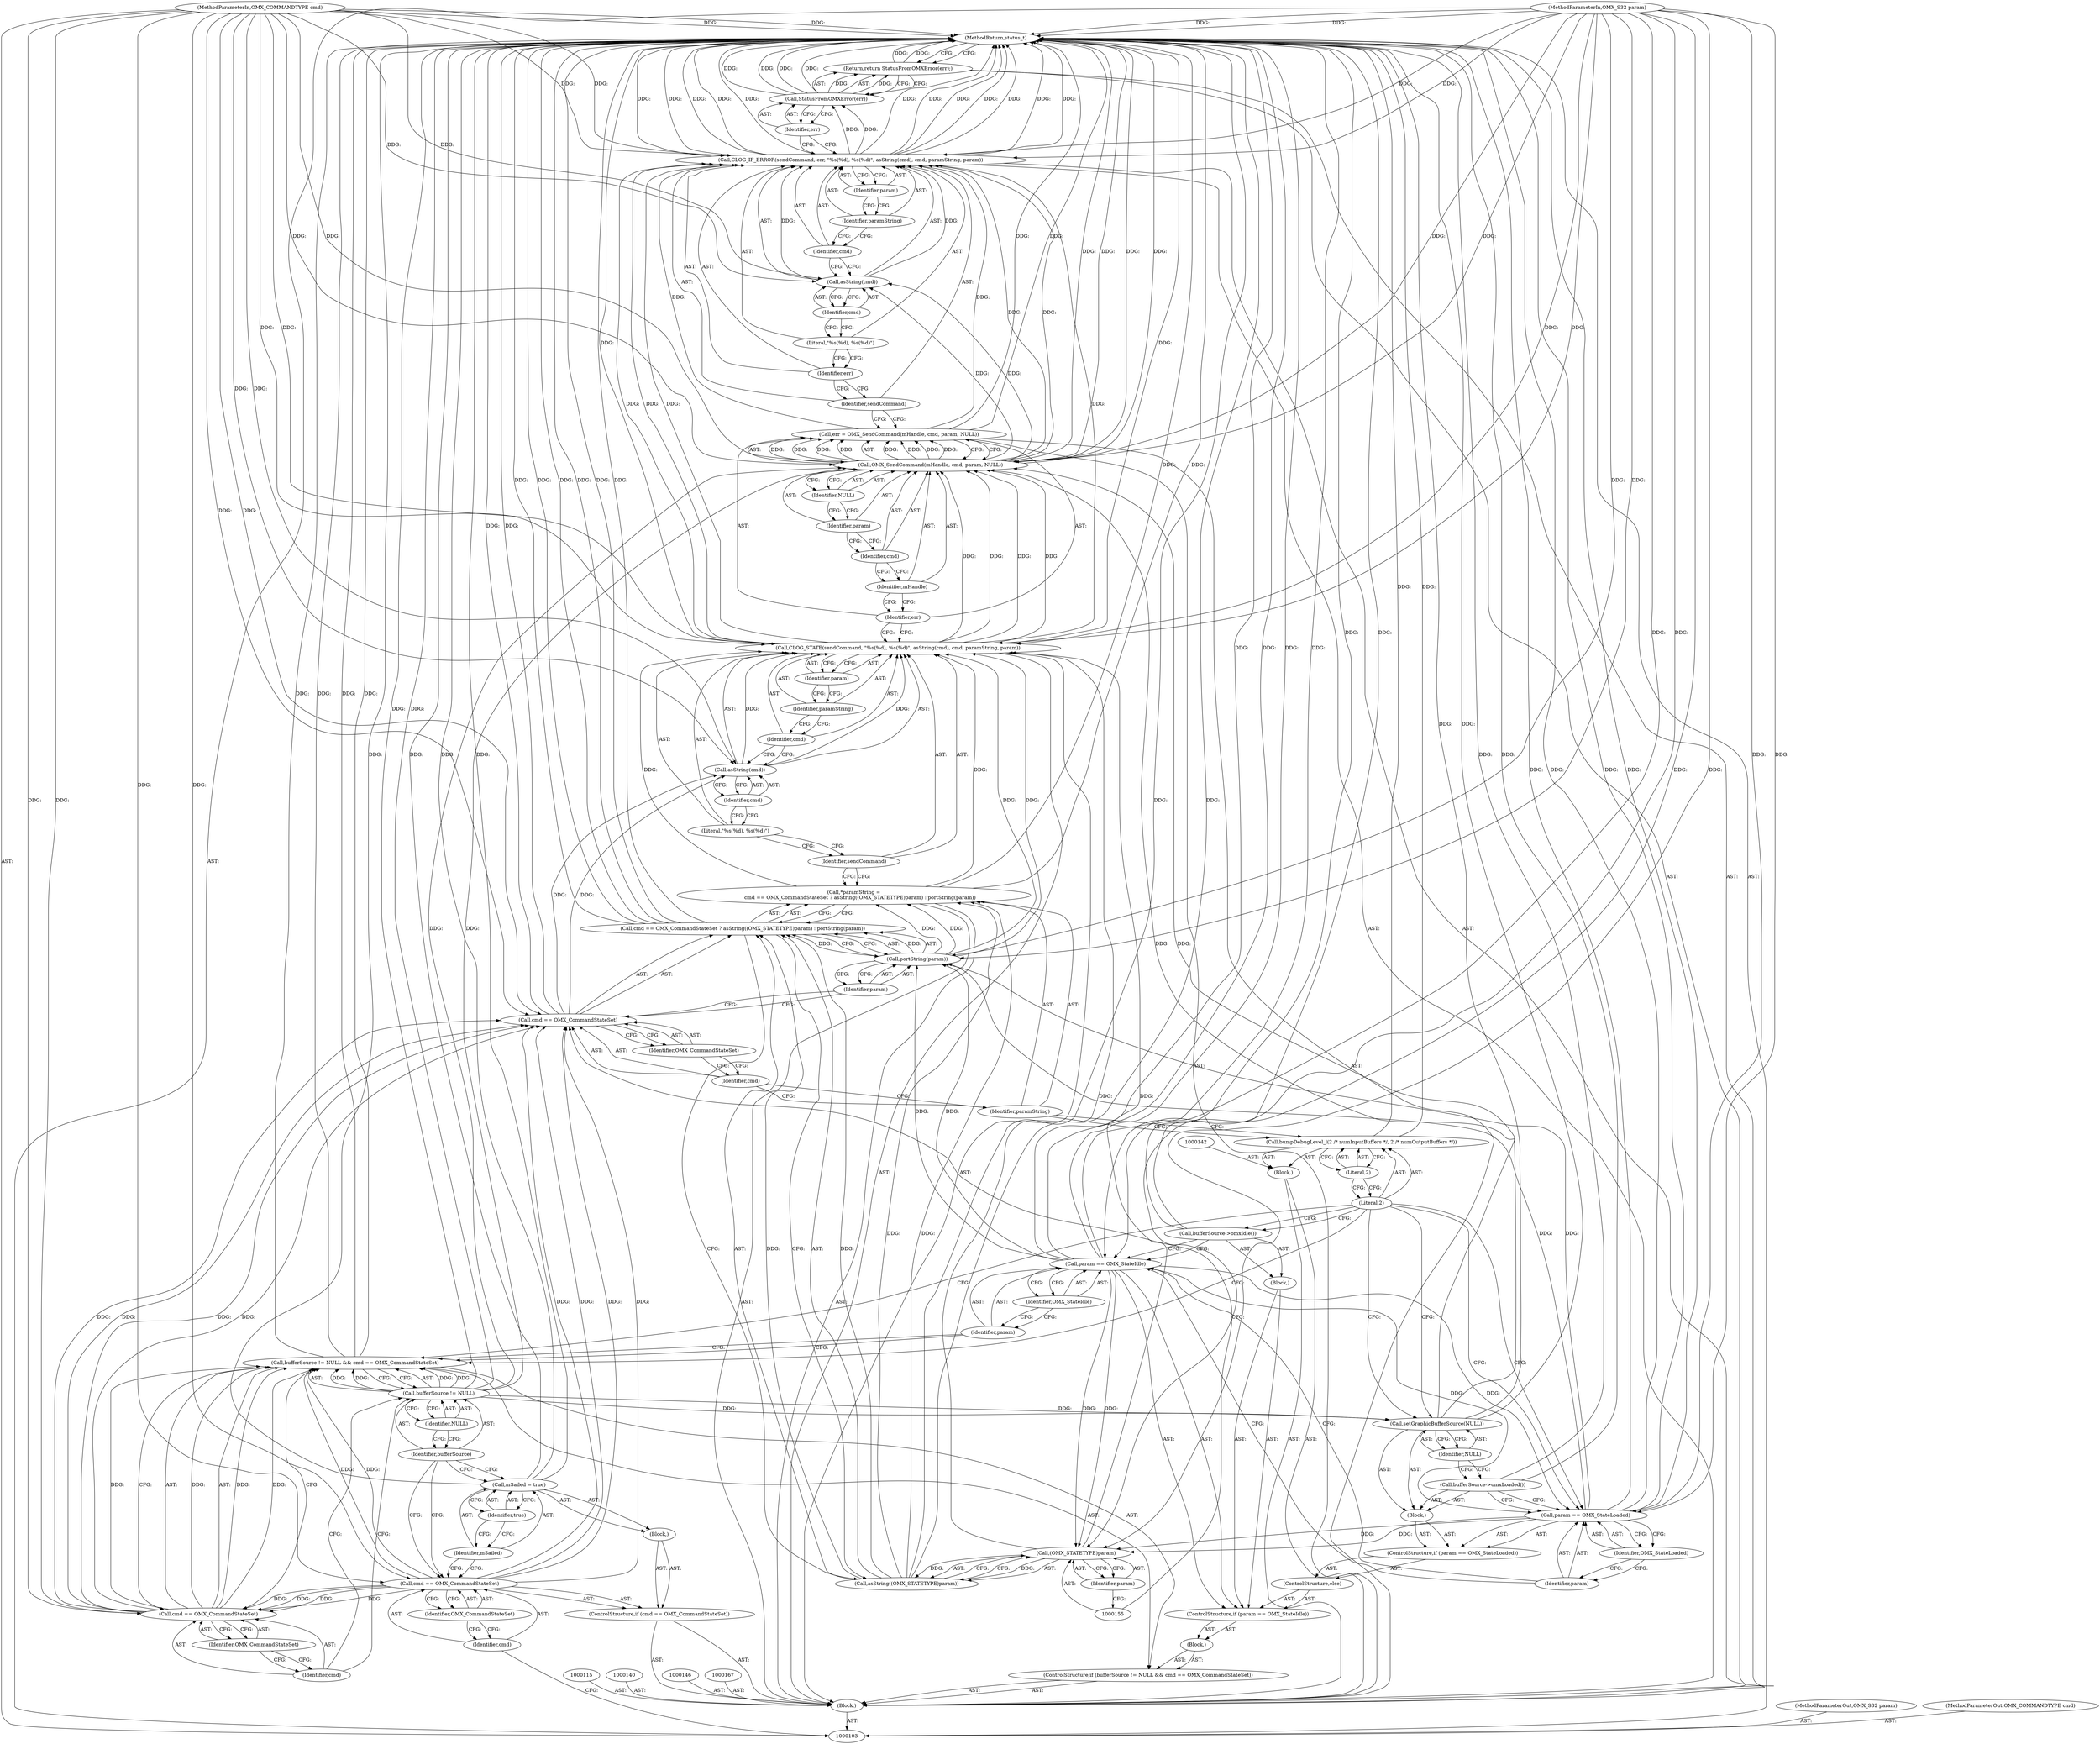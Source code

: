 digraph "0_Android_7c88b498fda1c2b608a9dd73960a2fd4d7b7e3f7_0" {
"1000187" [label="(MethodReturn,status_t)"];
"1000130" [label="(Call,bufferSource->omxIdle())"];
"1000133" [label="(Call,param == OMX_StateLoaded)"];
"1000134" [label="(Identifier,param)"];
"1000135" [label="(Identifier,OMX_StateLoaded)"];
"1000131" [label="(ControlStructure,else)"];
"1000136" [label="(Block,)"];
"1000132" [label="(ControlStructure,if (param == OMX_StateLoaded))"];
"1000137" [label="(Call,bufferSource->omxLoaded())"];
"1000138" [label="(Call,setGraphicBufferSource(NULL))"];
"1000139" [label="(Identifier,NULL)"];
"1000105" [label="(MethodParameterIn,OMX_S32 param)"];
"1000285" [label="(MethodParameterOut,OMX_S32 param)"];
"1000106" [label="(Block,)"];
"1000104" [label="(MethodParameterIn,OMX_COMMANDTYPE cmd)"];
"1000284" [label="(MethodParameterOut,OMX_COMMANDTYPE cmd)"];
"1000141" [label="(Block,)"];
"1000144" [label="(Literal,2)"];
"1000145" [label="(Literal,2)"];
"1000143" [label="(Call,bumpDebugLevel_l(2 /* numInputBuffers */, 2 /* numOutputBuffers */))"];
"1000147" [label="(Call,*paramString =\n        cmd == OMX_CommandStateSet ? asString((OMX_STATETYPE)param) : portString(param))"];
"1000148" [label="(Identifier,paramString)"];
"1000152" [label="(Identifier,OMX_CommandStateSet)"];
"1000153" [label="(Call,asString((OMX_STATETYPE)param))"];
"1000154" [label="(Call,(OMX_STATETYPE)param)"];
"1000156" [label="(Identifier,param)"];
"1000157" [label="(Call,portString(param))"];
"1000149" [label="(Call,cmd == OMX_CommandStateSet ? asString((OMX_STATETYPE)param) : portString(param))"];
"1000150" [label="(Call,cmd == OMX_CommandStateSet)"];
"1000151" [label="(Identifier,cmd)"];
"1000158" [label="(Identifier,param)"];
"1000160" [label="(Identifier,sendCommand)"];
"1000161" [label="(Literal,\"%s(%d), %s(%d)\")"];
"1000159" [label="(Call,CLOG_STATE(sendCommand, \"%s(%d), %s(%d)\", asString(cmd), cmd, paramString, param))"];
"1000162" [label="(Call,asString(cmd))"];
"1000163" [label="(Identifier,cmd)"];
"1000164" [label="(Identifier,cmd)"];
"1000165" [label="(Identifier,paramString)"];
"1000166" [label="(Identifier,param)"];
"1000168" [label="(Call,err = OMX_SendCommand(mHandle, cmd, param, NULL))"];
"1000169" [label="(Identifier,err)"];
"1000170" [label="(Call,OMX_SendCommand(mHandle, cmd, param, NULL))"];
"1000171" [label="(Identifier,mHandle)"];
"1000172" [label="(Identifier,cmd)"];
"1000173" [label="(Identifier,param)"];
"1000174" [label="(Identifier,NULL)"];
"1000176" [label="(Identifier,sendCommand)"];
"1000177" [label="(Identifier,err)"];
"1000178" [label="(Literal,\"%s(%d), %s(%d)\")"];
"1000175" [label="(Call,CLOG_IF_ERROR(sendCommand, err, \"%s(%d), %s(%d)\", asString(cmd), cmd, paramString, param))"];
"1000179" [label="(Call,asString(cmd))"];
"1000180" [label="(Identifier,cmd)"];
"1000181" [label="(Identifier,cmd)"];
"1000182" [label="(Identifier,paramString)"];
"1000183" [label="(Identifier,param)"];
"1000110" [label="(Identifier,OMX_CommandStateSet)"];
"1000111" [label="(Block,)"];
"1000107" [label="(ControlStructure,if (cmd == OMX_CommandStateSet))"];
"1000108" [label="(Call,cmd == OMX_CommandStateSet)"];
"1000109" [label="(Identifier,cmd)"];
"1000184" [label="(Return,return StatusFromOMXError(err);)"];
"1000186" [label="(Identifier,err)"];
"1000185" [label="(Call,StatusFromOMXError(err))"];
"1000114" [label="(Identifier,true)"];
"1000112" [label="(Call,mSailed = true)"];
"1000113" [label="(Identifier,mSailed)"];
"1000116" [label="(ControlStructure,if (bufferSource != NULL && cmd == OMX_CommandStateSet))"];
"1000120" [label="(Identifier,NULL)"];
"1000121" [label="(Call,cmd == OMX_CommandStateSet)"];
"1000122" [label="(Identifier,cmd)"];
"1000123" [label="(Identifier,OMX_CommandStateSet)"];
"1000117" [label="(Call,bufferSource != NULL && cmd == OMX_CommandStateSet)"];
"1000118" [label="(Call,bufferSource != NULL)"];
"1000119" [label="(Identifier,bufferSource)"];
"1000124" [label="(Block,)"];
"1000125" [label="(ControlStructure,if (param == OMX_StateIdle))"];
"1000128" [label="(Identifier,OMX_StateIdle)"];
"1000129" [label="(Block,)"];
"1000126" [label="(Call,param == OMX_StateIdle)"];
"1000127" [label="(Identifier,param)"];
"1000187" -> "1000103"  [label="AST: "];
"1000187" -> "1000184"  [label="CFG: "];
"1000185" -> "1000187"  [label="DDG: "];
"1000185" -> "1000187"  [label="DDG: "];
"1000149" -> "1000187"  [label="DDG: "];
"1000149" -> "1000187"  [label="DDG: "];
"1000149" -> "1000187"  [label="DDG: "];
"1000105" -> "1000187"  [label="DDG: "];
"1000112" -> "1000187"  [label="DDG: "];
"1000112" -> "1000187"  [label="DDG: "];
"1000150" -> "1000187"  [label="DDG: "];
"1000175" -> "1000187"  [label="DDG: "];
"1000175" -> "1000187"  [label="DDG: "];
"1000175" -> "1000187"  [label="DDG: "];
"1000175" -> "1000187"  [label="DDG: "];
"1000175" -> "1000187"  [label="DDG: "];
"1000175" -> "1000187"  [label="DDG: "];
"1000117" -> "1000187"  [label="DDG: "];
"1000117" -> "1000187"  [label="DDG: "];
"1000153" -> "1000187"  [label="DDG: "];
"1000118" -> "1000187"  [label="DDG: "];
"1000159" -> "1000187"  [label="DDG: "];
"1000130" -> "1000187"  [label="DDG: "];
"1000126" -> "1000187"  [label="DDG: "];
"1000126" -> "1000187"  [label="DDG: "];
"1000104" -> "1000187"  [label="DDG: "];
"1000147" -> "1000187"  [label="DDG: "];
"1000133" -> "1000187"  [label="DDG: "];
"1000133" -> "1000187"  [label="DDG: "];
"1000143" -> "1000187"  [label="DDG: "];
"1000170" -> "1000187"  [label="DDG: "];
"1000170" -> "1000187"  [label="DDG: "];
"1000168" -> "1000187"  [label="DDG: "];
"1000138" -> "1000187"  [label="DDG: "];
"1000137" -> "1000187"  [label="DDG: "];
"1000184" -> "1000187"  [label="DDG: "];
"1000130" -> "1000129"  [label="AST: "];
"1000130" -> "1000126"  [label="CFG: "];
"1000144" -> "1000130"  [label="CFG: "];
"1000130" -> "1000187"  [label="DDG: "];
"1000133" -> "1000132"  [label="AST: "];
"1000133" -> "1000135"  [label="CFG: "];
"1000134" -> "1000133"  [label="AST: "];
"1000135" -> "1000133"  [label="AST: "];
"1000137" -> "1000133"  [label="CFG: "];
"1000144" -> "1000133"  [label="CFG: "];
"1000133" -> "1000187"  [label="DDG: "];
"1000133" -> "1000187"  [label="DDG: "];
"1000126" -> "1000133"  [label="DDG: "];
"1000105" -> "1000133"  [label="DDG: "];
"1000133" -> "1000154"  [label="DDG: "];
"1000133" -> "1000157"  [label="DDG: "];
"1000134" -> "1000133"  [label="AST: "];
"1000134" -> "1000126"  [label="CFG: "];
"1000135" -> "1000134"  [label="CFG: "];
"1000135" -> "1000133"  [label="AST: "];
"1000135" -> "1000134"  [label="CFG: "];
"1000133" -> "1000135"  [label="CFG: "];
"1000131" -> "1000125"  [label="AST: "];
"1000132" -> "1000131"  [label="AST: "];
"1000136" -> "1000132"  [label="AST: "];
"1000137" -> "1000136"  [label="AST: "];
"1000138" -> "1000136"  [label="AST: "];
"1000132" -> "1000131"  [label="AST: "];
"1000133" -> "1000132"  [label="AST: "];
"1000136" -> "1000132"  [label="AST: "];
"1000137" -> "1000136"  [label="AST: "];
"1000137" -> "1000133"  [label="CFG: "];
"1000139" -> "1000137"  [label="CFG: "];
"1000137" -> "1000187"  [label="DDG: "];
"1000138" -> "1000136"  [label="AST: "];
"1000138" -> "1000139"  [label="CFG: "];
"1000139" -> "1000138"  [label="AST: "];
"1000144" -> "1000138"  [label="CFG: "];
"1000138" -> "1000187"  [label="DDG: "];
"1000118" -> "1000138"  [label="DDG: "];
"1000138" -> "1000170"  [label="DDG: "];
"1000139" -> "1000138"  [label="AST: "];
"1000139" -> "1000137"  [label="CFG: "];
"1000138" -> "1000139"  [label="CFG: "];
"1000105" -> "1000103"  [label="AST: "];
"1000105" -> "1000187"  [label="DDG: "];
"1000105" -> "1000126"  [label="DDG: "];
"1000105" -> "1000133"  [label="DDG: "];
"1000105" -> "1000154"  [label="DDG: "];
"1000105" -> "1000157"  [label="DDG: "];
"1000105" -> "1000159"  [label="DDG: "];
"1000105" -> "1000170"  [label="DDG: "];
"1000105" -> "1000175"  [label="DDG: "];
"1000285" -> "1000103"  [label="AST: "];
"1000106" -> "1000103"  [label="AST: "];
"1000107" -> "1000106"  [label="AST: "];
"1000115" -> "1000106"  [label="AST: "];
"1000116" -> "1000106"  [label="AST: "];
"1000140" -> "1000106"  [label="AST: "];
"1000141" -> "1000106"  [label="AST: "];
"1000146" -> "1000106"  [label="AST: "];
"1000147" -> "1000106"  [label="AST: "];
"1000159" -> "1000106"  [label="AST: "];
"1000167" -> "1000106"  [label="AST: "];
"1000168" -> "1000106"  [label="AST: "];
"1000175" -> "1000106"  [label="AST: "];
"1000184" -> "1000106"  [label="AST: "];
"1000104" -> "1000103"  [label="AST: "];
"1000104" -> "1000187"  [label="DDG: "];
"1000104" -> "1000108"  [label="DDG: "];
"1000104" -> "1000121"  [label="DDG: "];
"1000104" -> "1000150"  [label="DDG: "];
"1000104" -> "1000162"  [label="DDG: "];
"1000104" -> "1000159"  [label="DDG: "];
"1000104" -> "1000170"  [label="DDG: "];
"1000104" -> "1000179"  [label="DDG: "];
"1000104" -> "1000175"  [label="DDG: "];
"1000284" -> "1000103"  [label="AST: "];
"1000141" -> "1000106"  [label="AST: "];
"1000142" -> "1000141"  [label="AST: "];
"1000143" -> "1000141"  [label="AST: "];
"1000144" -> "1000143"  [label="AST: "];
"1000144" -> "1000130"  [label="CFG: "];
"1000144" -> "1000138"  [label="CFG: "];
"1000144" -> "1000133"  [label="CFG: "];
"1000144" -> "1000117"  [label="CFG: "];
"1000145" -> "1000144"  [label="CFG: "];
"1000145" -> "1000143"  [label="AST: "];
"1000145" -> "1000144"  [label="CFG: "];
"1000143" -> "1000145"  [label="CFG: "];
"1000143" -> "1000141"  [label="AST: "];
"1000143" -> "1000145"  [label="CFG: "];
"1000144" -> "1000143"  [label="AST: "];
"1000145" -> "1000143"  [label="AST: "];
"1000148" -> "1000143"  [label="CFG: "];
"1000143" -> "1000187"  [label="DDG: "];
"1000147" -> "1000106"  [label="AST: "];
"1000147" -> "1000149"  [label="CFG: "];
"1000148" -> "1000147"  [label="AST: "];
"1000149" -> "1000147"  [label="AST: "];
"1000160" -> "1000147"  [label="CFG: "];
"1000147" -> "1000187"  [label="DDG: "];
"1000153" -> "1000147"  [label="DDG: "];
"1000157" -> "1000147"  [label="DDG: "];
"1000147" -> "1000159"  [label="DDG: "];
"1000148" -> "1000147"  [label="AST: "];
"1000148" -> "1000143"  [label="CFG: "];
"1000151" -> "1000148"  [label="CFG: "];
"1000152" -> "1000150"  [label="AST: "];
"1000152" -> "1000151"  [label="CFG: "];
"1000150" -> "1000152"  [label="CFG: "];
"1000153" -> "1000149"  [label="AST: "];
"1000153" -> "1000154"  [label="CFG: "];
"1000154" -> "1000153"  [label="AST: "];
"1000149" -> "1000153"  [label="CFG: "];
"1000153" -> "1000187"  [label="DDG: "];
"1000153" -> "1000147"  [label="DDG: "];
"1000153" -> "1000149"  [label="DDG: "];
"1000154" -> "1000153"  [label="DDG: "];
"1000154" -> "1000153"  [label="AST: "];
"1000154" -> "1000156"  [label="CFG: "];
"1000155" -> "1000154"  [label="AST: "];
"1000156" -> "1000154"  [label="AST: "];
"1000153" -> "1000154"  [label="CFG: "];
"1000154" -> "1000153"  [label="DDG: "];
"1000133" -> "1000154"  [label="DDG: "];
"1000126" -> "1000154"  [label="DDG: "];
"1000105" -> "1000154"  [label="DDG: "];
"1000154" -> "1000159"  [label="DDG: "];
"1000156" -> "1000154"  [label="AST: "];
"1000156" -> "1000155"  [label="CFG: "];
"1000154" -> "1000156"  [label="CFG: "];
"1000157" -> "1000149"  [label="AST: "];
"1000157" -> "1000158"  [label="CFG: "];
"1000158" -> "1000157"  [label="AST: "];
"1000149" -> "1000157"  [label="CFG: "];
"1000157" -> "1000147"  [label="DDG: "];
"1000157" -> "1000149"  [label="DDG: "];
"1000133" -> "1000157"  [label="DDG: "];
"1000126" -> "1000157"  [label="DDG: "];
"1000105" -> "1000157"  [label="DDG: "];
"1000157" -> "1000159"  [label="DDG: "];
"1000149" -> "1000147"  [label="AST: "];
"1000149" -> "1000153"  [label="CFG: "];
"1000149" -> "1000157"  [label="CFG: "];
"1000150" -> "1000149"  [label="AST: "];
"1000153" -> "1000149"  [label="AST: "];
"1000157" -> "1000149"  [label="AST: "];
"1000147" -> "1000149"  [label="CFG: "];
"1000149" -> "1000187"  [label="DDG: "];
"1000149" -> "1000187"  [label="DDG: "];
"1000149" -> "1000187"  [label="DDG: "];
"1000153" -> "1000149"  [label="DDG: "];
"1000157" -> "1000149"  [label="DDG: "];
"1000150" -> "1000149"  [label="AST: "];
"1000150" -> "1000152"  [label="CFG: "];
"1000151" -> "1000150"  [label="AST: "];
"1000152" -> "1000150"  [label="AST: "];
"1000155" -> "1000150"  [label="CFG: "];
"1000158" -> "1000150"  [label="CFG: "];
"1000150" -> "1000187"  [label="DDG: "];
"1000121" -> "1000150"  [label="DDG: "];
"1000121" -> "1000150"  [label="DDG: "];
"1000108" -> "1000150"  [label="DDG: "];
"1000108" -> "1000150"  [label="DDG: "];
"1000104" -> "1000150"  [label="DDG: "];
"1000150" -> "1000162"  [label="DDG: "];
"1000151" -> "1000150"  [label="AST: "];
"1000151" -> "1000148"  [label="CFG: "];
"1000152" -> "1000151"  [label="CFG: "];
"1000158" -> "1000157"  [label="AST: "];
"1000158" -> "1000150"  [label="CFG: "];
"1000157" -> "1000158"  [label="CFG: "];
"1000160" -> "1000159"  [label="AST: "];
"1000160" -> "1000147"  [label="CFG: "];
"1000161" -> "1000160"  [label="CFG: "];
"1000161" -> "1000159"  [label="AST: "];
"1000161" -> "1000160"  [label="CFG: "];
"1000163" -> "1000161"  [label="CFG: "];
"1000159" -> "1000106"  [label="AST: "];
"1000159" -> "1000166"  [label="CFG: "];
"1000160" -> "1000159"  [label="AST: "];
"1000161" -> "1000159"  [label="AST: "];
"1000162" -> "1000159"  [label="AST: "];
"1000164" -> "1000159"  [label="AST: "];
"1000165" -> "1000159"  [label="AST: "];
"1000166" -> "1000159"  [label="AST: "];
"1000169" -> "1000159"  [label="CFG: "];
"1000159" -> "1000187"  [label="DDG: "];
"1000162" -> "1000159"  [label="DDG: "];
"1000104" -> "1000159"  [label="DDG: "];
"1000147" -> "1000159"  [label="DDG: "];
"1000157" -> "1000159"  [label="DDG: "];
"1000154" -> "1000159"  [label="DDG: "];
"1000105" -> "1000159"  [label="DDG: "];
"1000159" -> "1000170"  [label="DDG: "];
"1000159" -> "1000170"  [label="DDG: "];
"1000159" -> "1000175"  [label="DDG: "];
"1000159" -> "1000175"  [label="DDG: "];
"1000162" -> "1000159"  [label="AST: "];
"1000162" -> "1000163"  [label="CFG: "];
"1000163" -> "1000162"  [label="AST: "];
"1000164" -> "1000162"  [label="CFG: "];
"1000162" -> "1000159"  [label="DDG: "];
"1000150" -> "1000162"  [label="DDG: "];
"1000104" -> "1000162"  [label="DDG: "];
"1000163" -> "1000162"  [label="AST: "];
"1000163" -> "1000161"  [label="CFG: "];
"1000162" -> "1000163"  [label="CFG: "];
"1000164" -> "1000159"  [label="AST: "];
"1000164" -> "1000162"  [label="CFG: "];
"1000165" -> "1000164"  [label="CFG: "];
"1000165" -> "1000159"  [label="AST: "];
"1000165" -> "1000164"  [label="CFG: "];
"1000166" -> "1000165"  [label="CFG: "];
"1000166" -> "1000159"  [label="AST: "];
"1000166" -> "1000165"  [label="CFG: "];
"1000159" -> "1000166"  [label="CFG: "];
"1000168" -> "1000106"  [label="AST: "];
"1000168" -> "1000170"  [label="CFG: "];
"1000169" -> "1000168"  [label="AST: "];
"1000170" -> "1000168"  [label="AST: "];
"1000176" -> "1000168"  [label="CFG: "];
"1000168" -> "1000187"  [label="DDG: "];
"1000170" -> "1000168"  [label="DDG: "];
"1000170" -> "1000168"  [label="DDG: "];
"1000170" -> "1000168"  [label="DDG: "];
"1000170" -> "1000168"  [label="DDG: "];
"1000168" -> "1000175"  [label="DDG: "];
"1000169" -> "1000168"  [label="AST: "];
"1000169" -> "1000159"  [label="CFG: "];
"1000171" -> "1000169"  [label="CFG: "];
"1000170" -> "1000168"  [label="AST: "];
"1000170" -> "1000174"  [label="CFG: "];
"1000171" -> "1000170"  [label="AST: "];
"1000172" -> "1000170"  [label="AST: "];
"1000173" -> "1000170"  [label="AST: "];
"1000174" -> "1000170"  [label="AST: "];
"1000168" -> "1000170"  [label="CFG: "];
"1000170" -> "1000187"  [label="DDG: "];
"1000170" -> "1000187"  [label="DDG: "];
"1000170" -> "1000168"  [label="DDG: "];
"1000170" -> "1000168"  [label="DDG: "];
"1000170" -> "1000168"  [label="DDG: "];
"1000170" -> "1000168"  [label="DDG: "];
"1000159" -> "1000170"  [label="DDG: "];
"1000159" -> "1000170"  [label="DDG: "];
"1000104" -> "1000170"  [label="DDG: "];
"1000105" -> "1000170"  [label="DDG: "];
"1000138" -> "1000170"  [label="DDG: "];
"1000118" -> "1000170"  [label="DDG: "];
"1000170" -> "1000179"  [label="DDG: "];
"1000170" -> "1000175"  [label="DDG: "];
"1000171" -> "1000170"  [label="AST: "];
"1000171" -> "1000169"  [label="CFG: "];
"1000172" -> "1000171"  [label="CFG: "];
"1000172" -> "1000170"  [label="AST: "];
"1000172" -> "1000171"  [label="CFG: "];
"1000173" -> "1000172"  [label="CFG: "];
"1000173" -> "1000170"  [label="AST: "];
"1000173" -> "1000172"  [label="CFG: "];
"1000174" -> "1000173"  [label="CFG: "];
"1000174" -> "1000170"  [label="AST: "];
"1000174" -> "1000173"  [label="CFG: "];
"1000170" -> "1000174"  [label="CFG: "];
"1000176" -> "1000175"  [label="AST: "];
"1000176" -> "1000168"  [label="CFG: "];
"1000177" -> "1000176"  [label="CFG: "];
"1000177" -> "1000175"  [label="AST: "];
"1000177" -> "1000176"  [label="CFG: "];
"1000178" -> "1000177"  [label="CFG: "];
"1000178" -> "1000175"  [label="AST: "];
"1000178" -> "1000177"  [label="CFG: "];
"1000180" -> "1000178"  [label="CFG: "];
"1000175" -> "1000106"  [label="AST: "];
"1000175" -> "1000183"  [label="CFG: "];
"1000176" -> "1000175"  [label="AST: "];
"1000177" -> "1000175"  [label="AST: "];
"1000178" -> "1000175"  [label="AST: "];
"1000179" -> "1000175"  [label="AST: "];
"1000181" -> "1000175"  [label="AST: "];
"1000182" -> "1000175"  [label="AST: "];
"1000183" -> "1000175"  [label="AST: "];
"1000186" -> "1000175"  [label="CFG: "];
"1000175" -> "1000187"  [label="DDG: "];
"1000175" -> "1000187"  [label="DDG: "];
"1000175" -> "1000187"  [label="DDG: "];
"1000175" -> "1000187"  [label="DDG: "];
"1000175" -> "1000187"  [label="DDG: "];
"1000175" -> "1000187"  [label="DDG: "];
"1000159" -> "1000175"  [label="DDG: "];
"1000159" -> "1000175"  [label="DDG: "];
"1000168" -> "1000175"  [label="DDG: "];
"1000179" -> "1000175"  [label="DDG: "];
"1000104" -> "1000175"  [label="DDG: "];
"1000170" -> "1000175"  [label="DDG: "];
"1000105" -> "1000175"  [label="DDG: "];
"1000175" -> "1000185"  [label="DDG: "];
"1000179" -> "1000175"  [label="AST: "];
"1000179" -> "1000180"  [label="CFG: "];
"1000180" -> "1000179"  [label="AST: "];
"1000181" -> "1000179"  [label="CFG: "];
"1000179" -> "1000175"  [label="DDG: "];
"1000170" -> "1000179"  [label="DDG: "];
"1000104" -> "1000179"  [label="DDG: "];
"1000180" -> "1000179"  [label="AST: "];
"1000180" -> "1000178"  [label="CFG: "];
"1000179" -> "1000180"  [label="CFG: "];
"1000181" -> "1000175"  [label="AST: "];
"1000181" -> "1000179"  [label="CFG: "];
"1000182" -> "1000181"  [label="CFG: "];
"1000182" -> "1000175"  [label="AST: "];
"1000182" -> "1000181"  [label="CFG: "];
"1000183" -> "1000182"  [label="CFG: "];
"1000183" -> "1000175"  [label="AST: "];
"1000183" -> "1000182"  [label="CFG: "];
"1000175" -> "1000183"  [label="CFG: "];
"1000110" -> "1000108"  [label="AST: "];
"1000110" -> "1000109"  [label="CFG: "];
"1000108" -> "1000110"  [label="CFG: "];
"1000111" -> "1000107"  [label="AST: "];
"1000112" -> "1000111"  [label="AST: "];
"1000107" -> "1000106"  [label="AST: "];
"1000108" -> "1000107"  [label="AST: "];
"1000111" -> "1000107"  [label="AST: "];
"1000108" -> "1000107"  [label="AST: "];
"1000108" -> "1000110"  [label="CFG: "];
"1000109" -> "1000108"  [label="AST: "];
"1000110" -> "1000108"  [label="AST: "];
"1000113" -> "1000108"  [label="CFG: "];
"1000119" -> "1000108"  [label="CFG: "];
"1000104" -> "1000108"  [label="DDG: "];
"1000108" -> "1000117"  [label="DDG: "];
"1000108" -> "1000121"  [label="DDG: "];
"1000108" -> "1000121"  [label="DDG: "];
"1000108" -> "1000150"  [label="DDG: "];
"1000108" -> "1000150"  [label="DDG: "];
"1000109" -> "1000108"  [label="AST: "];
"1000109" -> "1000103"  [label="CFG: "];
"1000110" -> "1000109"  [label="CFG: "];
"1000184" -> "1000106"  [label="AST: "];
"1000184" -> "1000185"  [label="CFG: "];
"1000185" -> "1000184"  [label="AST: "];
"1000187" -> "1000184"  [label="CFG: "];
"1000184" -> "1000187"  [label="DDG: "];
"1000185" -> "1000184"  [label="DDG: "];
"1000186" -> "1000185"  [label="AST: "];
"1000186" -> "1000175"  [label="CFG: "];
"1000185" -> "1000186"  [label="CFG: "];
"1000185" -> "1000184"  [label="AST: "];
"1000185" -> "1000186"  [label="CFG: "];
"1000186" -> "1000185"  [label="AST: "];
"1000184" -> "1000185"  [label="CFG: "];
"1000185" -> "1000187"  [label="DDG: "];
"1000185" -> "1000187"  [label="DDG: "];
"1000185" -> "1000184"  [label="DDG: "];
"1000175" -> "1000185"  [label="DDG: "];
"1000114" -> "1000112"  [label="AST: "];
"1000114" -> "1000113"  [label="CFG: "];
"1000112" -> "1000114"  [label="CFG: "];
"1000112" -> "1000111"  [label="AST: "];
"1000112" -> "1000114"  [label="CFG: "];
"1000113" -> "1000112"  [label="AST: "];
"1000114" -> "1000112"  [label="AST: "];
"1000119" -> "1000112"  [label="CFG: "];
"1000112" -> "1000187"  [label="DDG: "];
"1000112" -> "1000187"  [label="DDG: "];
"1000113" -> "1000112"  [label="AST: "];
"1000113" -> "1000108"  [label="CFG: "];
"1000114" -> "1000113"  [label="CFG: "];
"1000116" -> "1000106"  [label="AST: "];
"1000117" -> "1000116"  [label="AST: "];
"1000124" -> "1000116"  [label="AST: "];
"1000120" -> "1000118"  [label="AST: "];
"1000120" -> "1000119"  [label="CFG: "];
"1000118" -> "1000120"  [label="CFG: "];
"1000121" -> "1000117"  [label="AST: "];
"1000121" -> "1000123"  [label="CFG: "];
"1000122" -> "1000121"  [label="AST: "];
"1000123" -> "1000121"  [label="AST: "];
"1000117" -> "1000121"  [label="CFG: "];
"1000121" -> "1000117"  [label="DDG: "];
"1000121" -> "1000117"  [label="DDG: "];
"1000108" -> "1000121"  [label="DDG: "];
"1000108" -> "1000121"  [label="DDG: "];
"1000104" -> "1000121"  [label="DDG: "];
"1000121" -> "1000150"  [label="DDG: "];
"1000121" -> "1000150"  [label="DDG: "];
"1000122" -> "1000121"  [label="AST: "];
"1000122" -> "1000118"  [label="CFG: "];
"1000123" -> "1000122"  [label="CFG: "];
"1000123" -> "1000121"  [label="AST: "];
"1000123" -> "1000122"  [label="CFG: "];
"1000121" -> "1000123"  [label="CFG: "];
"1000117" -> "1000116"  [label="AST: "];
"1000117" -> "1000118"  [label="CFG: "];
"1000117" -> "1000121"  [label="CFG: "];
"1000118" -> "1000117"  [label="AST: "];
"1000121" -> "1000117"  [label="AST: "];
"1000127" -> "1000117"  [label="CFG: "];
"1000144" -> "1000117"  [label="CFG: "];
"1000117" -> "1000187"  [label="DDG: "];
"1000117" -> "1000187"  [label="DDG: "];
"1000118" -> "1000117"  [label="DDG: "];
"1000118" -> "1000117"  [label="DDG: "];
"1000121" -> "1000117"  [label="DDG: "];
"1000121" -> "1000117"  [label="DDG: "];
"1000108" -> "1000117"  [label="DDG: "];
"1000118" -> "1000117"  [label="AST: "];
"1000118" -> "1000120"  [label="CFG: "];
"1000119" -> "1000118"  [label="AST: "];
"1000120" -> "1000118"  [label="AST: "];
"1000122" -> "1000118"  [label="CFG: "];
"1000117" -> "1000118"  [label="CFG: "];
"1000118" -> "1000187"  [label="DDG: "];
"1000118" -> "1000117"  [label="DDG: "];
"1000118" -> "1000117"  [label="DDG: "];
"1000118" -> "1000138"  [label="DDG: "];
"1000118" -> "1000170"  [label="DDG: "];
"1000119" -> "1000118"  [label="AST: "];
"1000119" -> "1000112"  [label="CFG: "];
"1000119" -> "1000108"  [label="CFG: "];
"1000120" -> "1000119"  [label="CFG: "];
"1000124" -> "1000116"  [label="AST: "];
"1000125" -> "1000124"  [label="AST: "];
"1000125" -> "1000124"  [label="AST: "];
"1000126" -> "1000125"  [label="AST: "];
"1000129" -> "1000125"  [label="AST: "];
"1000131" -> "1000125"  [label="AST: "];
"1000128" -> "1000126"  [label="AST: "];
"1000128" -> "1000127"  [label="CFG: "];
"1000126" -> "1000128"  [label="CFG: "];
"1000129" -> "1000125"  [label="AST: "];
"1000130" -> "1000129"  [label="AST: "];
"1000126" -> "1000125"  [label="AST: "];
"1000126" -> "1000128"  [label="CFG: "];
"1000127" -> "1000126"  [label="AST: "];
"1000128" -> "1000126"  [label="AST: "];
"1000130" -> "1000126"  [label="CFG: "];
"1000134" -> "1000126"  [label="CFG: "];
"1000126" -> "1000187"  [label="DDG: "];
"1000126" -> "1000187"  [label="DDG: "];
"1000105" -> "1000126"  [label="DDG: "];
"1000126" -> "1000133"  [label="DDG: "];
"1000126" -> "1000154"  [label="DDG: "];
"1000126" -> "1000157"  [label="DDG: "];
"1000127" -> "1000126"  [label="AST: "];
"1000127" -> "1000117"  [label="CFG: "];
"1000128" -> "1000127"  [label="CFG: "];
}
